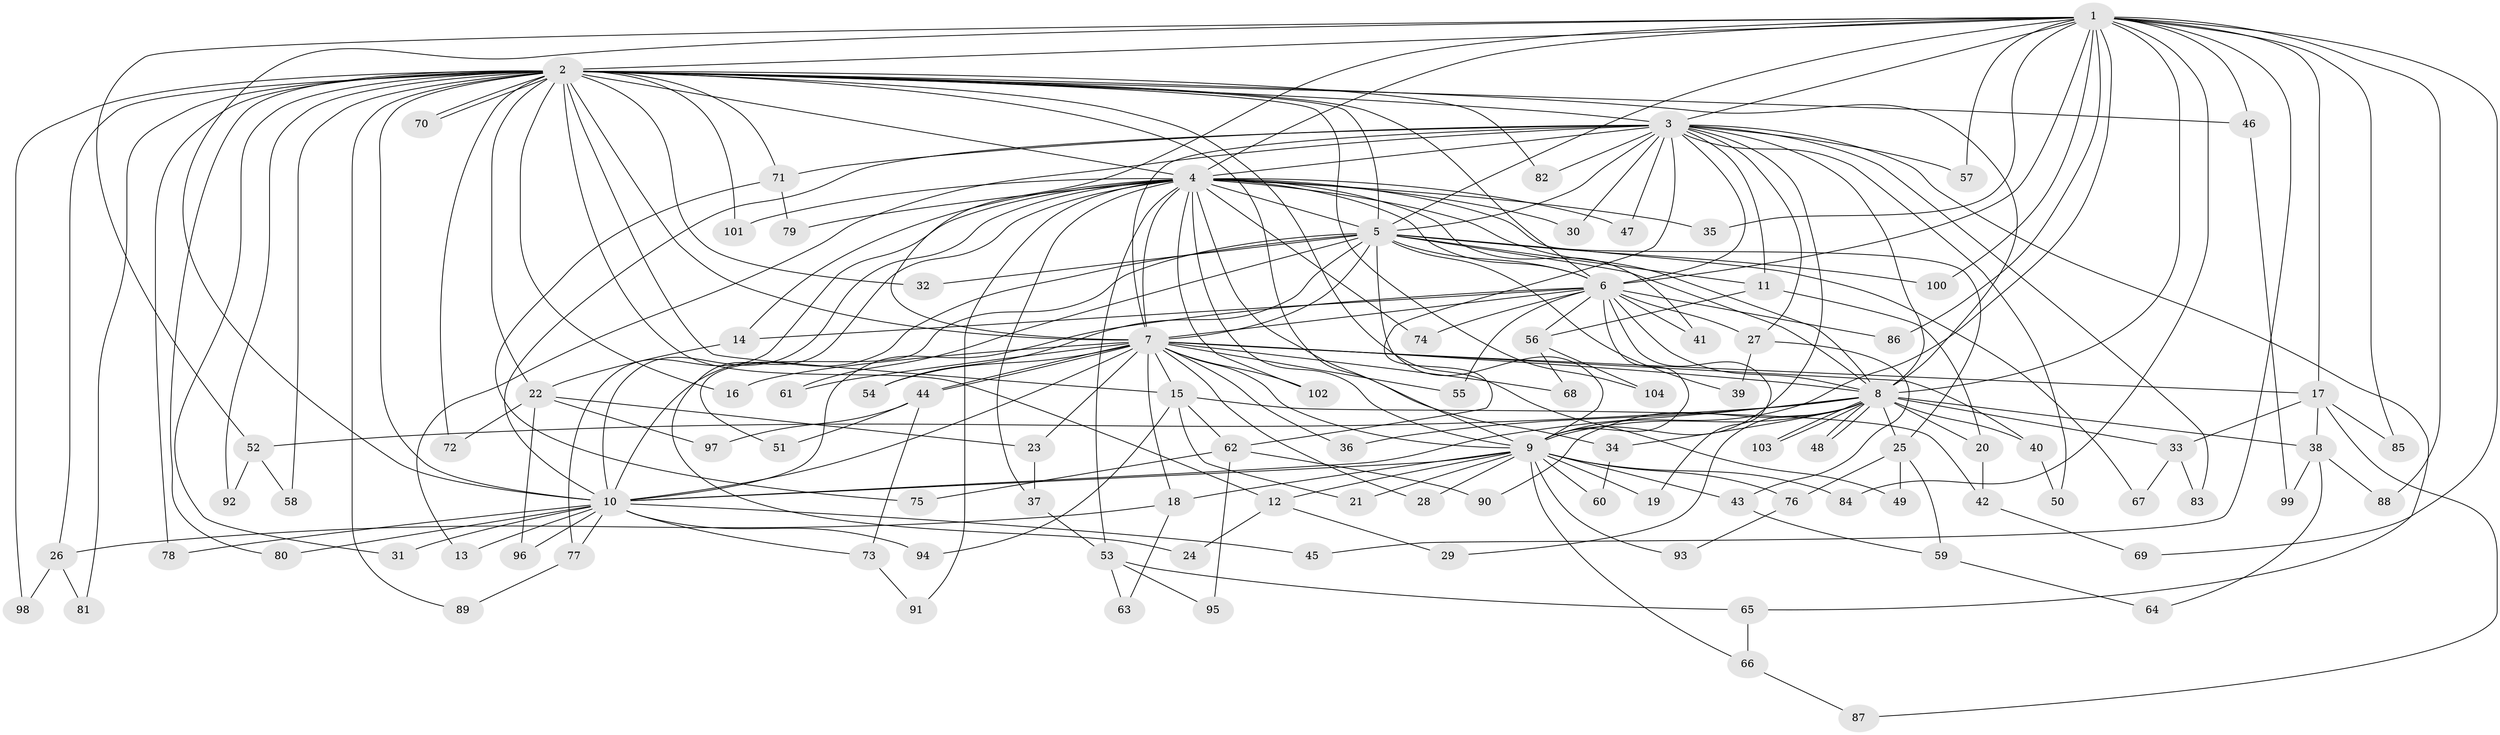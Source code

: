 // coarse degree distribution, {19: 0.0125, 39: 0.0125, 20: 0.025, 23: 0.0125, 14: 0.025, 15: 0.0125, 21: 0.0125, 6: 0.0375, 3: 0.1125, 2: 0.5875, 7: 0.0125, 9: 0.0125, 4: 0.075, 5: 0.05}
// Generated by graph-tools (version 1.1) at 2025/51/02/27/25 19:51:45]
// undirected, 104 vertices, 233 edges
graph export_dot {
graph [start="1"]
  node [color=gray90,style=filled];
  1;
  2;
  3;
  4;
  5;
  6;
  7;
  8;
  9;
  10;
  11;
  12;
  13;
  14;
  15;
  16;
  17;
  18;
  19;
  20;
  21;
  22;
  23;
  24;
  25;
  26;
  27;
  28;
  29;
  30;
  31;
  32;
  33;
  34;
  35;
  36;
  37;
  38;
  39;
  40;
  41;
  42;
  43;
  44;
  45;
  46;
  47;
  48;
  49;
  50;
  51;
  52;
  53;
  54;
  55;
  56;
  57;
  58;
  59;
  60;
  61;
  62;
  63;
  64;
  65;
  66;
  67;
  68;
  69;
  70;
  71;
  72;
  73;
  74;
  75;
  76;
  77;
  78;
  79;
  80;
  81;
  82;
  83;
  84;
  85;
  86;
  87;
  88;
  89;
  90;
  91;
  92;
  93;
  94;
  95;
  96;
  97;
  98;
  99;
  100;
  101;
  102;
  103;
  104;
  1 -- 2;
  1 -- 3;
  1 -- 4;
  1 -- 5;
  1 -- 6;
  1 -- 7;
  1 -- 8;
  1 -- 9;
  1 -- 10;
  1 -- 17;
  1 -- 35;
  1 -- 45;
  1 -- 46;
  1 -- 52;
  1 -- 57;
  1 -- 69;
  1 -- 84;
  1 -- 85;
  1 -- 86;
  1 -- 88;
  1 -- 100;
  2 -- 3;
  2 -- 4;
  2 -- 5;
  2 -- 6;
  2 -- 7;
  2 -- 8;
  2 -- 9;
  2 -- 10;
  2 -- 12;
  2 -- 15;
  2 -- 16;
  2 -- 22;
  2 -- 26;
  2 -- 31;
  2 -- 32;
  2 -- 46;
  2 -- 49;
  2 -- 58;
  2 -- 70;
  2 -- 70;
  2 -- 71;
  2 -- 72;
  2 -- 78;
  2 -- 80;
  2 -- 81;
  2 -- 82;
  2 -- 89;
  2 -- 92;
  2 -- 98;
  2 -- 101;
  2 -- 104;
  3 -- 4;
  3 -- 5;
  3 -- 6;
  3 -- 7;
  3 -- 8;
  3 -- 9;
  3 -- 10;
  3 -- 11;
  3 -- 13;
  3 -- 27;
  3 -- 30;
  3 -- 47;
  3 -- 50;
  3 -- 57;
  3 -- 62;
  3 -- 65;
  3 -- 71;
  3 -- 82;
  3 -- 83;
  4 -- 5;
  4 -- 6;
  4 -- 7;
  4 -- 8;
  4 -- 9;
  4 -- 10;
  4 -- 14;
  4 -- 24;
  4 -- 25;
  4 -- 30;
  4 -- 34;
  4 -- 35;
  4 -- 37;
  4 -- 41;
  4 -- 47;
  4 -- 53;
  4 -- 74;
  4 -- 77;
  4 -- 79;
  4 -- 91;
  4 -- 101;
  4 -- 102;
  5 -- 6;
  5 -- 7;
  5 -- 8;
  5 -- 9;
  5 -- 10;
  5 -- 11;
  5 -- 32;
  5 -- 39;
  5 -- 51;
  5 -- 54;
  5 -- 61;
  5 -- 67;
  5 -- 100;
  6 -- 7;
  6 -- 8;
  6 -- 9;
  6 -- 10;
  6 -- 14;
  6 -- 19;
  6 -- 27;
  6 -- 41;
  6 -- 55;
  6 -- 56;
  6 -- 74;
  6 -- 86;
  7 -- 8;
  7 -- 9;
  7 -- 10;
  7 -- 15;
  7 -- 16;
  7 -- 17;
  7 -- 18;
  7 -- 23;
  7 -- 28;
  7 -- 36;
  7 -- 40;
  7 -- 44;
  7 -- 44;
  7 -- 54;
  7 -- 55;
  7 -- 61;
  7 -- 68;
  7 -- 102;
  8 -- 9;
  8 -- 10;
  8 -- 20;
  8 -- 25;
  8 -- 29;
  8 -- 33;
  8 -- 34;
  8 -- 36;
  8 -- 38;
  8 -- 40;
  8 -- 48;
  8 -- 48;
  8 -- 52;
  8 -- 90;
  8 -- 103;
  8 -- 103;
  9 -- 10;
  9 -- 12;
  9 -- 18;
  9 -- 19;
  9 -- 21;
  9 -- 28;
  9 -- 43;
  9 -- 60;
  9 -- 66;
  9 -- 76;
  9 -- 84;
  9 -- 93;
  10 -- 13;
  10 -- 31;
  10 -- 45;
  10 -- 73;
  10 -- 77;
  10 -- 78;
  10 -- 80;
  10 -- 94;
  10 -- 96;
  11 -- 20;
  11 -- 56;
  12 -- 24;
  12 -- 29;
  14 -- 22;
  15 -- 21;
  15 -- 42;
  15 -- 62;
  15 -- 94;
  17 -- 33;
  17 -- 38;
  17 -- 85;
  17 -- 87;
  18 -- 26;
  18 -- 63;
  20 -- 42;
  22 -- 23;
  22 -- 72;
  22 -- 96;
  22 -- 97;
  23 -- 37;
  25 -- 49;
  25 -- 59;
  25 -- 76;
  26 -- 81;
  26 -- 98;
  27 -- 39;
  27 -- 43;
  33 -- 67;
  33 -- 83;
  34 -- 60;
  37 -- 53;
  38 -- 64;
  38 -- 88;
  38 -- 99;
  40 -- 50;
  42 -- 69;
  43 -- 59;
  44 -- 51;
  44 -- 73;
  44 -- 97;
  46 -- 99;
  52 -- 58;
  52 -- 92;
  53 -- 63;
  53 -- 65;
  53 -- 95;
  56 -- 68;
  56 -- 104;
  59 -- 64;
  62 -- 75;
  62 -- 90;
  62 -- 95;
  65 -- 66;
  66 -- 87;
  71 -- 75;
  71 -- 79;
  73 -- 91;
  76 -- 93;
  77 -- 89;
}
